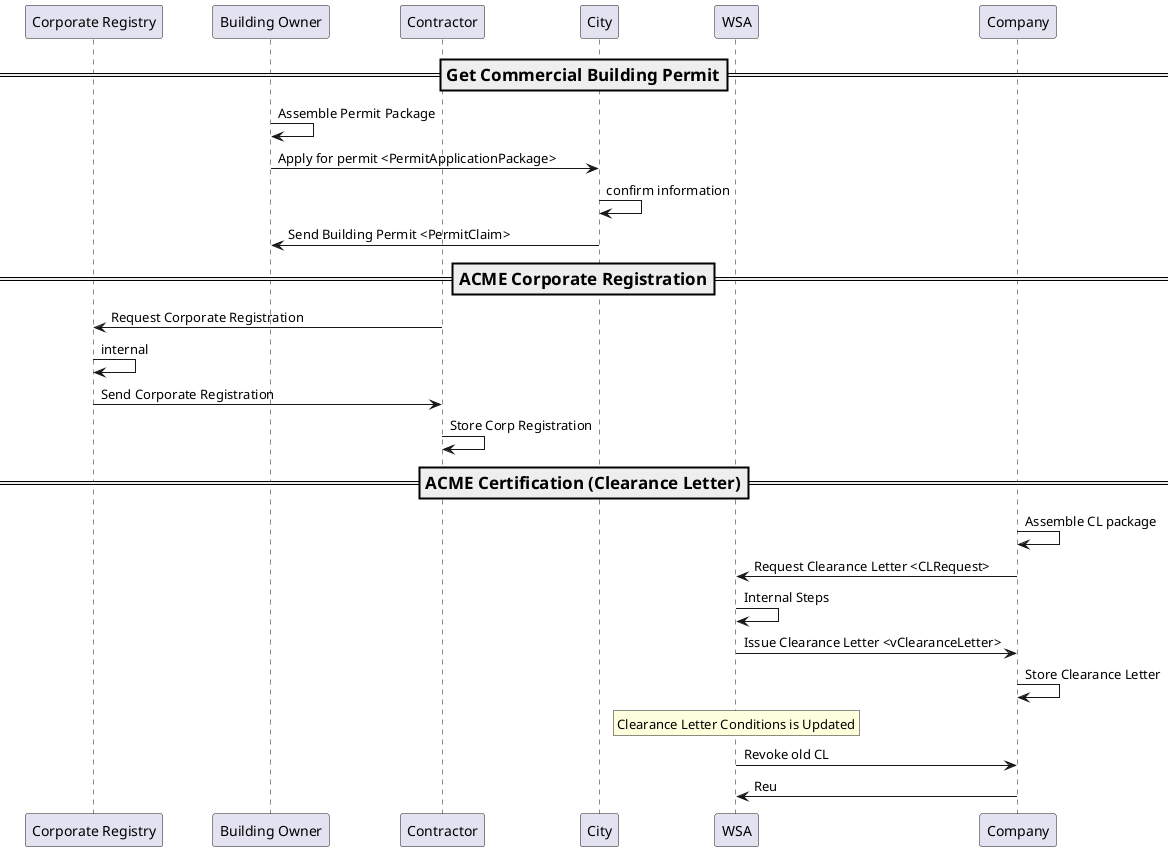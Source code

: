 @startuml
skinparam ParticipantPadding 20
skinparam BoxPadding 20

=== Get Commercial Building Permit ==
participant "Corporate Registry" as Registry
participant "Building Owner" as Owner
participant "Contractor" as Acme
participant "City" as City
participant "WSA" as WSA

note left

end note

Owner -> Owner: Assemble Permit Package
Owner -> City: Apply for permit <PermitApplicationPackage>
City  -> City: confirm information
City -> Owner: Send Building Permit <PermitClaim>

=== ACME Corporate Registration ==
Acme -> Registry: Request Corporate Registration
Registry -> Registry: internal
Registry -> Acme: Send Corporate Registration
Acme -> Acme: Store Corp Registration




=== ACME Certification (Clearance Letter) ==
Company -> Company: Assemble CL package
Company -> WSA: Request Clearance Letter <CLRequest>
WSA -> WSA: Internal Steps
WSA -> Company: Issue Clearance Letter <vClearanceLetter>
Company -> Company: Store Clearance Letter
rnote over WSA
  Clearance Letter Conditions is Updated
endrnote

WSA -> Company: Revoke old CL

Company -> WSA: Reu

@enduml